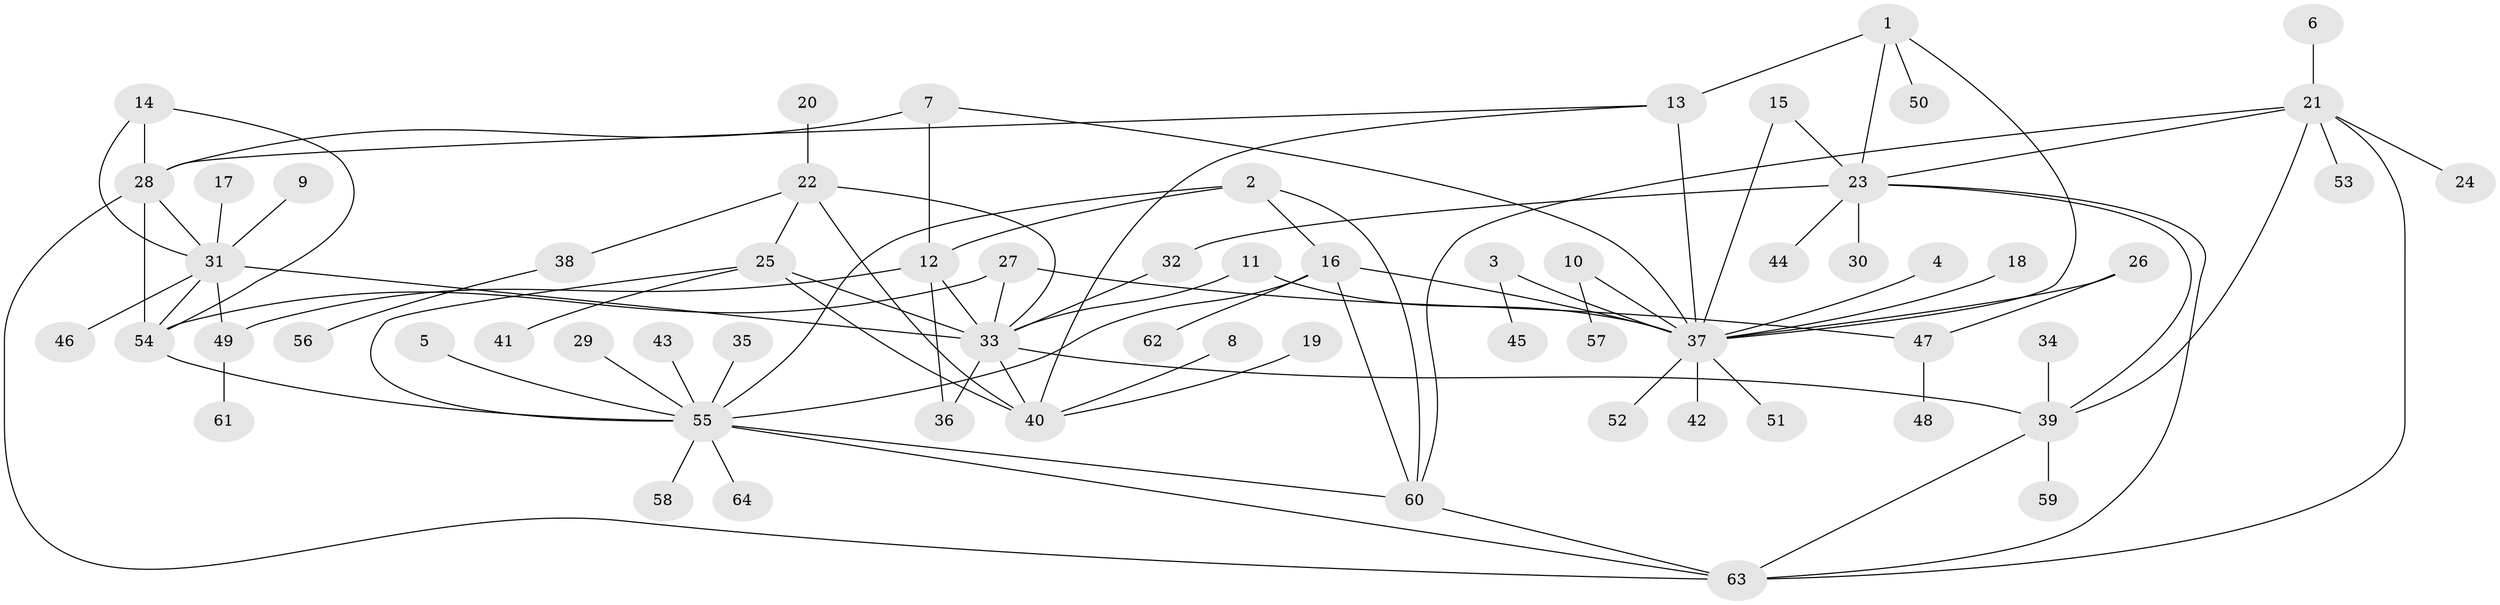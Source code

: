 // original degree distribution, {9: 0.022222222222222223, 6: 0.06666666666666667, 4: 0.044444444444444446, 7: 0.03333333333333333, 11: 0.011111111111111112, 8: 0.011111111111111112, 16: 0.011111111111111112, 5: 0.022222222222222223, 13: 0.011111111111111112, 2: 0.17777777777777778, 1: 0.5333333333333333, 3: 0.05555555555555555}
// Generated by graph-tools (version 1.1) at 2025/37/03/04/25 23:37:31]
// undirected, 64 vertices, 94 edges
graph export_dot {
  node [color=gray90,style=filled];
  1;
  2;
  3;
  4;
  5;
  6;
  7;
  8;
  9;
  10;
  11;
  12;
  13;
  14;
  15;
  16;
  17;
  18;
  19;
  20;
  21;
  22;
  23;
  24;
  25;
  26;
  27;
  28;
  29;
  30;
  31;
  32;
  33;
  34;
  35;
  36;
  37;
  38;
  39;
  40;
  41;
  42;
  43;
  44;
  45;
  46;
  47;
  48;
  49;
  50;
  51;
  52;
  53;
  54;
  55;
  56;
  57;
  58;
  59;
  60;
  61;
  62;
  63;
  64;
  1 -- 13 [weight=2.0];
  1 -- 23 [weight=1.0];
  1 -- 37 [weight=2.0];
  1 -- 50 [weight=1.0];
  2 -- 12 [weight=1.0];
  2 -- 16 [weight=1.0];
  2 -- 55 [weight=1.0];
  2 -- 60 [weight=1.0];
  3 -- 37 [weight=1.0];
  3 -- 45 [weight=1.0];
  4 -- 37 [weight=1.0];
  5 -- 55 [weight=1.0];
  6 -- 21 [weight=1.0];
  7 -- 12 [weight=1.0];
  7 -- 28 [weight=1.0];
  7 -- 37 [weight=1.0];
  8 -- 40 [weight=1.0];
  9 -- 31 [weight=1.0];
  10 -- 37 [weight=1.0];
  10 -- 57 [weight=1.0];
  11 -- 33 [weight=1.0];
  11 -- 37 [weight=1.0];
  12 -- 33 [weight=1.0];
  12 -- 36 [weight=1.0];
  12 -- 49 [weight=1.0];
  13 -- 28 [weight=1.0];
  13 -- 37 [weight=1.0];
  13 -- 40 [weight=1.0];
  14 -- 28 [weight=1.0];
  14 -- 31 [weight=1.0];
  14 -- 54 [weight=1.0];
  15 -- 23 [weight=1.0];
  15 -- 37 [weight=1.0];
  16 -- 37 [weight=1.0];
  16 -- 55 [weight=1.0];
  16 -- 60 [weight=1.0];
  16 -- 62 [weight=1.0];
  17 -- 31 [weight=1.0];
  18 -- 37 [weight=1.0];
  19 -- 40 [weight=1.0];
  20 -- 22 [weight=1.0];
  21 -- 23 [weight=1.0];
  21 -- 24 [weight=1.0];
  21 -- 39 [weight=1.0];
  21 -- 53 [weight=1.0];
  21 -- 60 [weight=1.0];
  21 -- 63 [weight=1.0];
  22 -- 25 [weight=1.0];
  22 -- 33 [weight=1.0];
  22 -- 38 [weight=1.0];
  22 -- 40 [weight=1.0];
  23 -- 30 [weight=1.0];
  23 -- 32 [weight=1.0];
  23 -- 39 [weight=1.0];
  23 -- 44 [weight=1.0];
  23 -- 63 [weight=1.0];
  25 -- 33 [weight=1.0];
  25 -- 40 [weight=1.0];
  25 -- 41 [weight=1.0];
  25 -- 55 [weight=1.0];
  26 -- 37 [weight=1.0];
  26 -- 47 [weight=1.0];
  27 -- 33 [weight=1.0];
  27 -- 47 [weight=1.0];
  27 -- 54 [weight=1.0];
  28 -- 31 [weight=1.0];
  28 -- 54 [weight=1.0];
  28 -- 63 [weight=1.0];
  29 -- 55 [weight=1.0];
  31 -- 33 [weight=1.0];
  31 -- 46 [weight=1.0];
  31 -- 49 [weight=1.0];
  31 -- 54 [weight=1.0];
  32 -- 33 [weight=1.0];
  33 -- 36 [weight=1.0];
  33 -- 39 [weight=1.0];
  33 -- 40 [weight=1.0];
  34 -- 39 [weight=1.0];
  35 -- 55 [weight=1.0];
  37 -- 42 [weight=1.0];
  37 -- 51 [weight=1.0];
  37 -- 52 [weight=1.0];
  38 -- 56 [weight=1.0];
  39 -- 59 [weight=1.0];
  39 -- 63 [weight=1.0];
  43 -- 55 [weight=1.0];
  47 -- 48 [weight=1.0];
  49 -- 61 [weight=1.0];
  54 -- 55 [weight=1.0];
  55 -- 58 [weight=1.0];
  55 -- 60 [weight=1.0];
  55 -- 63 [weight=1.0];
  55 -- 64 [weight=1.0];
  60 -- 63 [weight=1.0];
}
